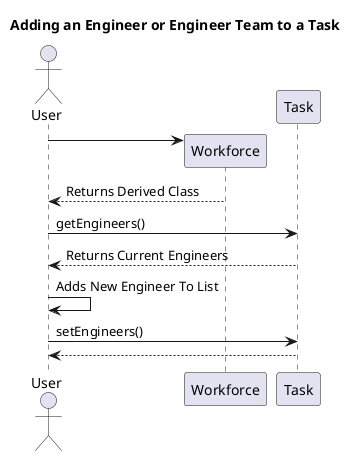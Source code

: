 @startuml

title Adding an Engineer or Engineer Team to a Task

actor User
create Workforce
User -> Workforce
User <-- Workforce : Returns Derived Class

User -> Task : getEngineers()
User <-- Task : Returns Current Engineers
User -> User : Adds New Engineer To List
User -> Task : setEngineers()
User <-- Task

@enduml

